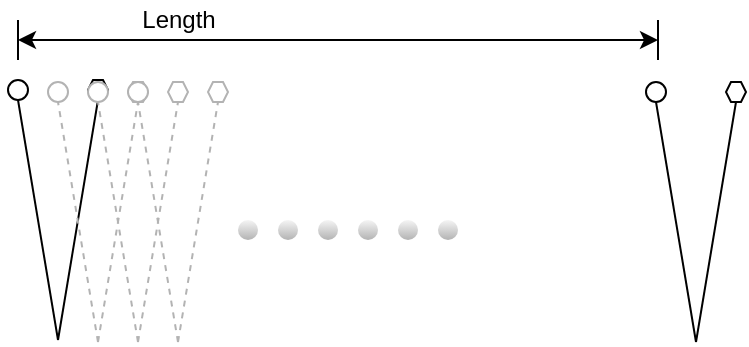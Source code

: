 <mxfile version="13.3.7" type="github"><diagram id="UUmHcqvZepFJM1gGemSz" name="Page-1"><mxGraphModel dx="1379" dy="1054" grid="1" gridSize="10" guides="1" tooltips="1" connect="1" arrows="1" fold="1" page="1" pageScale="1" pageWidth="850" pageHeight="1100" math="0" shadow="0"><root><mxCell id="0"/><mxCell id="1" parent="0"/><mxCell id="3JR1gXK518nO0VESaoIo-1" value="" style="endArrow=none;html=1;" edge="1" parent="1"><mxGeometry width="50" height="50" relative="1" as="geometry"><mxPoint x="160" y="400" as="sourcePoint"/><mxPoint x="140" y="280" as="targetPoint"/></mxGeometry></mxCell><mxCell id="3JR1gXK518nO0VESaoIo-2" value="" style="endArrow=none;html=1;" edge="1" parent="1"><mxGeometry width="50" height="50" relative="1" as="geometry"><mxPoint x="160" y="400" as="sourcePoint"/><mxPoint x="180" y="280" as="targetPoint"/></mxGeometry></mxCell><mxCell id="3JR1gXK518nO0VESaoIo-3" value="" style="ellipse;whiteSpace=wrap;html=1;aspect=fixed;" vertex="1" parent="1"><mxGeometry x="135" y="270" width="10" height="10" as="geometry"/></mxCell><mxCell id="3JR1gXK518nO0VESaoIo-5" value="" style="shape=hexagon;perimeter=hexagonPerimeter2;whiteSpace=wrap;html=1;" vertex="1" parent="1"><mxGeometry x="175" y="270" width="10" height="10" as="geometry"/></mxCell><mxCell id="3JR1gXK518nO0VESaoIo-11" value="" style="endArrow=none;html=1;" edge="1" parent="1"><mxGeometry width="50" height="50" relative="1" as="geometry"><mxPoint x="479" y="401" as="sourcePoint"/><mxPoint x="459" y="281" as="targetPoint"/></mxGeometry></mxCell><mxCell id="3JR1gXK518nO0VESaoIo-12" value="" style="endArrow=none;html=1;" edge="1" parent="1"><mxGeometry width="50" height="50" relative="1" as="geometry"><mxPoint x="479" y="401" as="sourcePoint"/><mxPoint x="499" y="281" as="targetPoint"/></mxGeometry></mxCell><mxCell id="3JR1gXK518nO0VESaoIo-13" value="" style="ellipse;whiteSpace=wrap;html=1;aspect=fixed;" vertex="1" parent="1"><mxGeometry x="454" y="271" width="10" height="10" as="geometry"/></mxCell><mxCell id="3JR1gXK518nO0VESaoIo-14" value="" style="shape=hexagon;perimeter=hexagonPerimeter2;whiteSpace=wrap;html=1;" vertex="1" parent="1"><mxGeometry x="494" y="271" width="10" height="10" as="geometry"/></mxCell><mxCell id="3JR1gXK518nO0VESaoIo-16" value="" style="endArrow=classic;startArrow=classic;html=1;" edge="1" parent="1"><mxGeometry width="50" height="50" relative="1" as="geometry"><mxPoint x="140" y="250" as="sourcePoint"/><mxPoint x="460" y="250" as="targetPoint"/></mxGeometry></mxCell><mxCell id="3JR1gXK518nO0VESaoIo-17" value="" style="endArrow=none;html=1;" edge="1" parent="1"><mxGeometry width="50" height="50" relative="1" as="geometry"><mxPoint x="140" y="260" as="sourcePoint"/><mxPoint x="140" y="240" as="targetPoint"/></mxGeometry></mxCell><mxCell id="3JR1gXK518nO0VESaoIo-18" value="" style="endArrow=none;html=1;" edge="1" parent="1"><mxGeometry width="50" height="50" relative="1" as="geometry"><mxPoint x="460" y="260" as="sourcePoint"/><mxPoint x="460" y="240" as="targetPoint"/></mxGeometry></mxCell><mxCell id="3JR1gXK518nO0VESaoIo-20" value="" style="endArrow=none;html=1;strokeColor=#B3B3B3;dashed=1;" edge="1" parent="1"><mxGeometry width="50" height="50" relative="1" as="geometry"><mxPoint x="180" y="401" as="sourcePoint"/><mxPoint x="160" y="281" as="targetPoint"/></mxGeometry></mxCell><mxCell id="3JR1gXK518nO0VESaoIo-21" value="" style="endArrow=none;html=1;strokeColor=#B3B3B3;dashed=1;" edge="1" parent="1"><mxGeometry width="50" height="50" relative="1" as="geometry"><mxPoint x="180" y="401" as="sourcePoint"/><mxPoint x="200" y="281" as="targetPoint"/></mxGeometry></mxCell><mxCell id="3JR1gXK518nO0VESaoIo-22" value="" style="ellipse;whiteSpace=wrap;html=1;aspect=fixed;strokeColor=#B3B3B3;" vertex="1" parent="1"><mxGeometry x="155" y="271" width="10" height="10" as="geometry"/></mxCell><mxCell id="3JR1gXK518nO0VESaoIo-23" value="" style="shape=hexagon;perimeter=hexagonPerimeter2;whiteSpace=wrap;html=1;strokeColor=#B3B3B3;" vertex="1" parent="1"><mxGeometry x="195" y="271" width="10" height="10" as="geometry"/></mxCell><mxCell id="3JR1gXK518nO0VESaoIo-29" value="" style="endArrow=none;html=1;strokeColor=#B3B3B3;dashed=1;" edge="1" parent="1"><mxGeometry width="50" height="50" relative="1" as="geometry"><mxPoint x="200" y="401.0" as="sourcePoint"/><mxPoint x="180" y="281.0" as="targetPoint"/></mxGeometry></mxCell><mxCell id="3JR1gXK518nO0VESaoIo-30" value="" style="endArrow=none;html=1;strokeColor=#B3B3B3;dashed=1;" edge="1" parent="1"><mxGeometry width="50" height="50" relative="1" as="geometry"><mxPoint x="200" y="401.0" as="sourcePoint"/><mxPoint x="220" y="281.0" as="targetPoint"/></mxGeometry></mxCell><mxCell id="3JR1gXK518nO0VESaoIo-31" value="" style="ellipse;whiteSpace=wrap;html=1;aspect=fixed;strokeColor=#B3B3B3;" vertex="1" parent="1"><mxGeometry x="175" y="271" width="10" height="10" as="geometry"/></mxCell><mxCell id="3JR1gXK518nO0VESaoIo-32" value="" style="shape=hexagon;perimeter=hexagonPerimeter2;whiteSpace=wrap;html=1;strokeColor=#B3B3B3;" vertex="1" parent="1"><mxGeometry x="215" y="271" width="10" height="10" as="geometry"/></mxCell><mxCell id="3JR1gXK518nO0VESaoIo-33" value="" style="endArrow=none;html=1;strokeColor=#B3B3B3;dashed=1;" edge="1" parent="1"><mxGeometry width="50" height="50" relative="1" as="geometry"><mxPoint x="220" y="401.0" as="sourcePoint"/><mxPoint x="200" y="281.0" as="targetPoint"/></mxGeometry></mxCell><mxCell id="3JR1gXK518nO0VESaoIo-34" value="" style="endArrow=none;html=1;strokeColor=#B3B3B3;dashed=1;" edge="1" parent="1"><mxGeometry width="50" height="50" relative="1" as="geometry"><mxPoint x="220" y="401.0" as="sourcePoint"/><mxPoint x="240" y="281.0" as="targetPoint"/></mxGeometry></mxCell><mxCell id="3JR1gXK518nO0VESaoIo-35" value="" style="ellipse;whiteSpace=wrap;html=1;aspect=fixed;strokeColor=#B3B3B3;" vertex="1" parent="1"><mxGeometry x="195" y="271" width="10" height="10" as="geometry"/></mxCell><mxCell id="3JR1gXK518nO0VESaoIo-36" value="" style="shape=hexagon;perimeter=hexagonPerimeter2;whiteSpace=wrap;html=1;strokeColor=#B3B3B3;" vertex="1" parent="1"><mxGeometry x="235" y="271" width="10" height="10" as="geometry"/></mxCell><mxCell id="3JR1gXK518nO0VESaoIo-38" value="" style="ellipse;whiteSpace=wrap;html=1;aspect=fixed;gradientColor=#b3b3b3;fillColor=#f5f5f5;strokeColor=none;" vertex="1" parent="1"><mxGeometry x="250" y="340" width="10" height="10" as="geometry"/></mxCell><mxCell id="3JR1gXK518nO0VESaoIo-39" value="" style="ellipse;whiteSpace=wrap;html=1;aspect=fixed;gradientColor=#b3b3b3;fillColor=#f5f5f5;strokeColor=none;" vertex="1" parent="1"><mxGeometry x="270" y="340" width="10" height="10" as="geometry"/></mxCell><mxCell id="3JR1gXK518nO0VESaoIo-40" value="" style="ellipse;whiteSpace=wrap;html=1;aspect=fixed;gradientColor=#b3b3b3;fillColor=#f5f5f5;strokeColor=none;" vertex="1" parent="1"><mxGeometry x="290" y="340" width="10" height="10" as="geometry"/></mxCell><mxCell id="3JR1gXK518nO0VESaoIo-47" value="" style="ellipse;whiteSpace=wrap;html=1;aspect=fixed;gradientColor=#b3b3b3;fillColor=#f5f5f5;strokeColor=none;" vertex="1" parent="1"><mxGeometry x="310" y="340" width="10" height="10" as="geometry"/></mxCell><mxCell id="3JR1gXK518nO0VESaoIo-48" value="" style="ellipse;whiteSpace=wrap;html=1;aspect=fixed;gradientColor=#b3b3b3;fillColor=#f5f5f5;strokeColor=none;" vertex="1" parent="1"><mxGeometry x="330" y="340" width="10" height="10" as="geometry"/></mxCell><mxCell id="3JR1gXK518nO0VESaoIo-49" value="" style="ellipse;whiteSpace=wrap;html=1;aspect=fixed;gradientColor=#b3b3b3;fillColor=#f5f5f5;strokeColor=none;" vertex="1" parent="1"><mxGeometry x="350" y="340" width="10" height="10" as="geometry"/></mxCell><mxCell id="3JR1gXK518nO0VESaoIo-50" value="Length" style="text;html=1;align=center;verticalAlign=middle;resizable=0;points=[];autosize=1;" vertex="1" parent="1"><mxGeometry x="195" y="230" width="50" height="20" as="geometry"/></mxCell></root></mxGraphModel></diagram></mxfile>